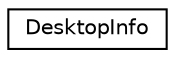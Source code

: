 digraph "类继承关系图"
{
  edge [fontname="Helvetica",fontsize="10",labelfontname="Helvetica",labelfontsize="10"];
  node [fontname="Helvetica",fontsize="10",shape=record];
  rankdir="LR";
  Node0 [label="DesktopInfo",height=0.2,width=0.4,color="black", fillcolor="white", style="filled",URL="$class_desktop_info.html"];
}
